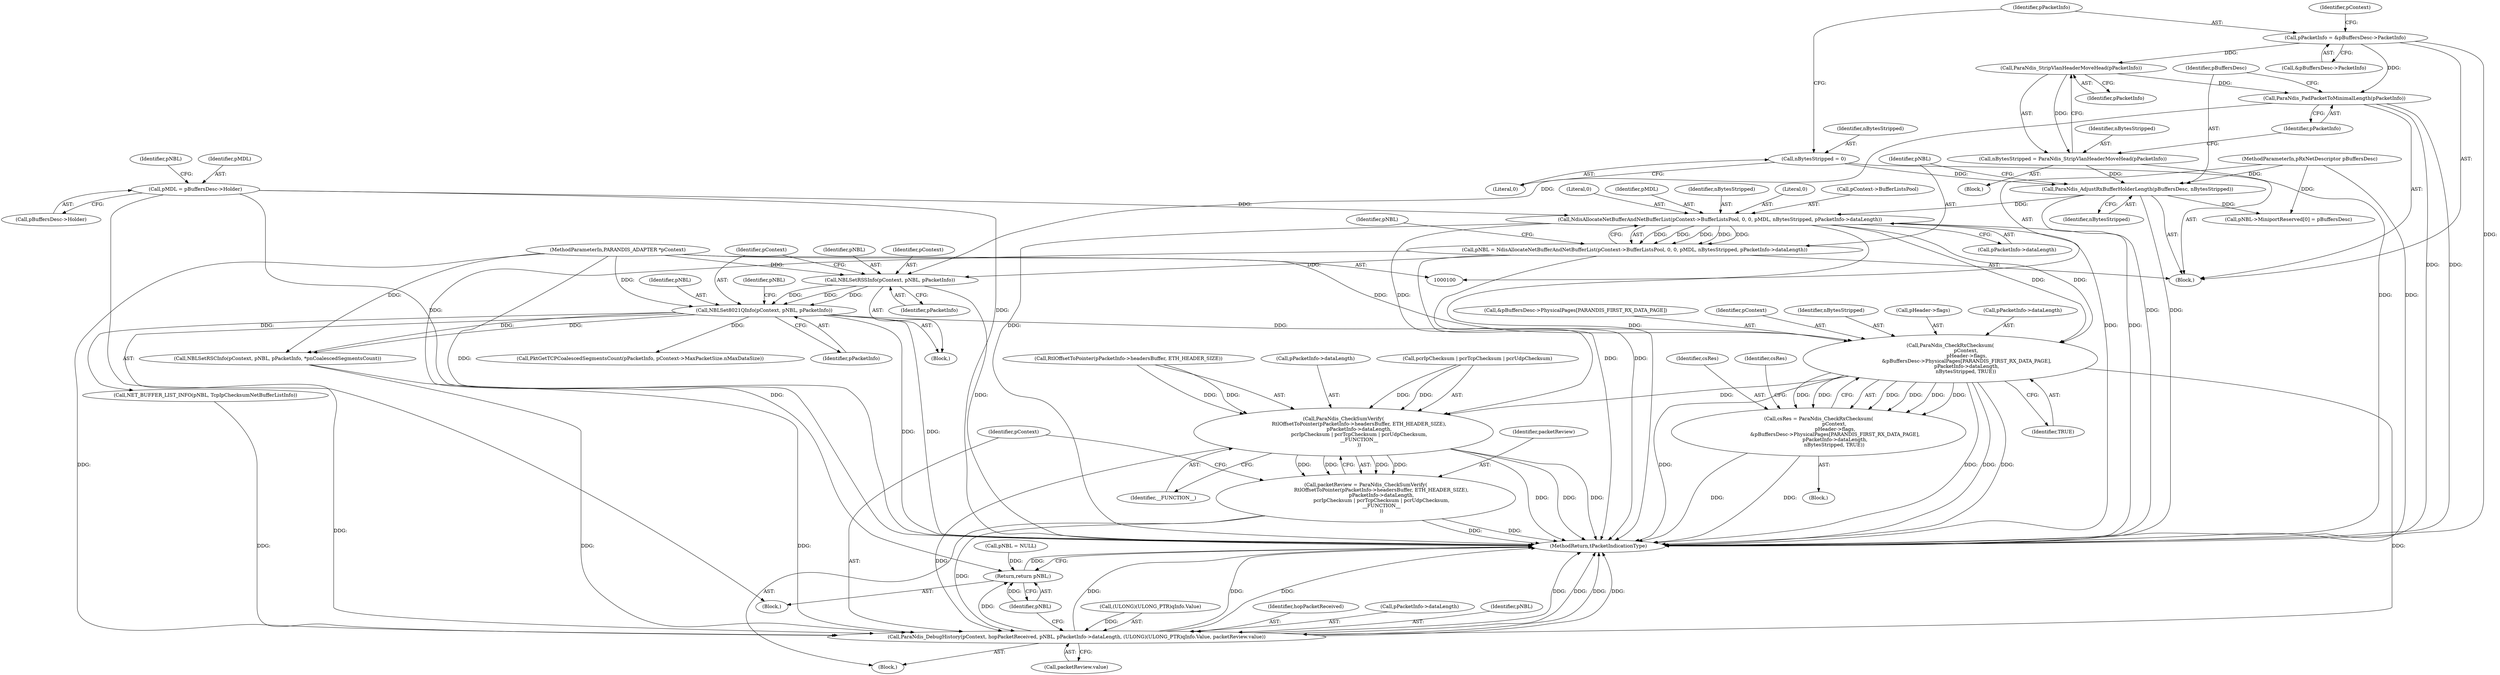 digraph "0_kvm-guest-drivers-windows_723416fa4210b7464b28eab89cc76252e6193ac1_6@array" {
"1000229" [label="(Call,ParaNdis_CheckRxChecksum(\n                    pContext,\n                     pHeader->flags,\n                     &pBuffersDesc->PhysicalPages[PARANDIS_FIRST_RX_DATA_PAGE],\n                     pPacketInfo->dataLength,\n                    nBytesStripped, TRUE))"];
"1000191" [label="(Call,NBLSet8021QInfo(pContext, pNBL, pPacketInfo))"];
"1000187" [label="(Call,NBLSetRSSInfo(pContext, pNBL, pPacketInfo))"];
"1000101" [label="(MethodParameterIn,PARANDIS_ADAPTER *pContext)"];
"1000151" [label="(Call,pNBL = NdisAllocateNetBufferAndNetBufferList(pContext->BufferListsPool, 0, 0, pMDL, nBytesStripped, pPacketInfo->dataLength))"];
"1000153" [label="(Call,NdisAllocateNetBufferAndNetBufferList(pContext->BufferListsPool, 0, 0, pMDL, nBytesStripped, pPacketInfo->dataLength))"];
"1000106" [label="(Call,pMDL = pBuffersDesc->Holder)"];
"1000148" [label="(Call,ParaNdis_AdjustRxBufferHolderLength(pBuffersDesc, nBytesStripped))"];
"1000102" [label="(MethodParameterIn,pRxNetDescriptor pBuffersDesc)"];
"1000142" [label="(Call,nBytesStripped = ParaNdis_StripVlanHeaderMoveHead(pPacketInfo))"];
"1000144" [label="(Call,ParaNdis_StripVlanHeaderMoveHead(pPacketInfo))"];
"1000127" [label="(Call,pPacketInfo = &pBuffersDesc->PacketInfo)"];
"1000123" [label="(Call,nBytesStripped = 0)"];
"1000146" [label="(Call,ParaNdis_PadPacketToMinimalLength(pPacketInfo))"];
"1000227" [label="(Call,csRes = ParaNdis_CheckRxChecksum(\n                    pContext,\n                     pHeader->flags,\n                     &pBuffersDesc->PhysicalPages[PARANDIS_FIRST_RX_DATA_PAGE],\n                     pPacketInfo->dataLength,\n                    nBytesStripped, TRUE))"];
"1000353" [label="(Call,ParaNdis_CheckSumVerify(\n                    RtlOffsetToPointer(pPacketInfo->headersBuffer, ETH_HEADER_SIZE),\n                    pPacketInfo->dataLength,\n                    pcrIpChecksum | pcrTcpChecksum | pcrUdpChecksum,\n                    __FUNCTION__\n                    ))"];
"1000351" [label="(Call,packetReview = ParaNdis_CheckSumVerify(\n                    RtlOffsetToPointer(pPacketInfo->headersBuffer, ETH_HEADER_SIZE),\n                    pPacketInfo->dataLength,\n                    pcrIpChecksum | pcrTcpChecksum | pcrUdpChecksum,\n                    __FUNCTION__\n                    ))"];
"1000368" [label="(Call,ParaNdis_DebugHistory(pContext, hopPacketReceived, pNBL, pPacketInfo->dataLength, (ULONG)(ULONG_PTR)qInfo.Value, packetReview.value))"];
"1000385" [label="(Return,return pNBL;)"];
"1000353" [label="(Call,ParaNdis_CheckSumVerify(\n                    RtlOffsetToPointer(pPacketInfo->headersBuffer, ETH_HEADER_SIZE),\n                    pPacketInfo->dataLength,\n                    pcrIpChecksum | pcrTcpChecksum | pcrUdpChecksum,\n                    __FUNCTION__\n                    ))"];
"1000352" [label="(Identifier,packetReview)"];
"1000123" [label="(Call,nBytesStripped = 0)"];
"1000226" [label="(Block,)"];
"1000145" [label="(Identifier,pPacketInfo)"];
"1000243" [label="(Identifier,nBytesStripped)"];
"1000362" [label="(Call,pcrIpChecksum | pcrTcpChecksum | pcrUdpChecksum)"];
"1000159" [label="(Identifier,pMDL)"];
"1000369" [label="(Identifier,pContext)"];
"1000151" [label="(Call,pNBL = NdisAllocateNetBufferAndNetBufferList(pContext->BufferListsPool, 0, 0, pMDL, nBytesStripped, pPacketInfo->dataLength))"];
"1000104" [label="(Block,)"];
"1000141" [label="(Block,)"];
"1000219" [label="(Call,NBLSetRSCInfo(pContext, pNBL, pPacketInfo, *pnCoalescedSegmentsCount))"];
"1000102" [label="(MethodParameterIn,pRxNetDescriptor pBuffersDesc)"];
"1000189" [label="(Identifier,pNBL)"];
"1000143" [label="(Identifier,nBytesStripped)"];
"1000375" [label="(Call,(ULONG)(ULONG_PTR)qInfo.Value)"];
"1000191" [label="(Call,NBLSet8021QInfo(pContext, pNBL, pPacketInfo))"];
"1000153" [label="(Call,NdisAllocateNetBufferAndNetBufferList(pContext->BufferListsPool, 0, 0, pMDL, nBytesStripped, pPacketInfo->dataLength))"];
"1000152" [label="(Identifier,pNBL)"];
"1000198" [label="(Identifier,pNBL)"];
"1000101" [label="(MethodParameterIn,PARANDIS_ADAPTER *pContext)"];
"1000194" [label="(Identifier,pPacketInfo)"];
"1000106" [label="(Call,pMDL = pBuffersDesc->Holder)"];
"1000150" [label="(Identifier,nBytesStripped)"];
"1000125" [label="(Literal,0)"];
"1000368" [label="(Call,ParaNdis_DebugHistory(pContext, hopPacketReceived, pNBL, pPacketInfo->dataLength, (ULONG)(ULONG_PTR)qInfo.Value, packetReview.value))"];
"1000190" [label="(Identifier,pPacketInfo)"];
"1000231" [label="(Call,pHeader->flags)"];
"1000121" [label="(Block,)"];
"1000136" [label="(Identifier,pContext)"];
"1000160" [label="(Identifier,nBytesStripped)"];
"1000195" [label="(Call,pNBL->MiniportReserved[0] = pBuffersDesc)"];
"1000386" [label="(Identifier,pNBL)"];
"1000127" [label="(Call,pPacketInfo = &pBuffersDesc->PacketInfo)"];
"1000165" [label="(Identifier,pNBL)"];
"1000166" [label="(Block,)"];
"1000385" [label="(Return,return pNBL;)"];
"1000188" [label="(Identifier,pContext)"];
"1000128" [label="(Identifier,pPacketInfo)"];
"1000247" [label="(Identifier,csRes)"];
"1000367" [label="(Identifier,__FUNCTION__)"];
"1000187" [label="(Call,NBLSetRSSInfo(pContext, pNBL, pPacketInfo))"];
"1000244" [label="(Identifier,TRUE)"];
"1000370" [label="(Identifier,hopPacketReceived)"];
"1000240" [label="(Call,pPacketInfo->dataLength)"];
"1000158" [label="(Literal,0)"];
"1000234" [label="(Call,&pBuffersDesc->PhysicalPages[PARANDIS_FIRST_RX_DATA_PAGE])"];
"1000354" [label="(Call,RtlOffsetToPointer(pPacketInfo->headersBuffer, ETH_HEADER_SIZE))"];
"1000359" [label="(Call,pPacketInfo->dataLength)"];
"1000230" [label="(Identifier,pContext)"];
"1000212" [label="(Call,PktGetTCPCoalescedSegmentsCount(pPacketInfo, pContext->MaxPacketSize.nMaxDataSize))"];
"1000154" [label="(Call,pContext->BufferListsPool)"];
"1000351" [label="(Call,packetReview = ParaNdis_CheckSumVerify(\n                    RtlOffsetToPointer(pPacketInfo->headersBuffer, ETH_HEADER_SIZE),\n                    pPacketInfo->dataLength,\n                    pcrIpChecksum | pcrTcpChecksum | pcrUdpChecksum,\n                    __FUNCTION__\n                    ))"];
"1000113" [label="(Identifier,pNBL)"];
"1000157" [label="(Literal,0)"];
"1000192" [label="(Identifier,pContext)"];
"1000229" [label="(Call,ParaNdis_CheckRxChecksum(\n                    pContext,\n                     pHeader->flags,\n                     &pBuffersDesc->PhysicalPages[PARANDIS_FIRST_RX_DATA_PAGE],\n                     pPacketInfo->dataLength,\n                    nBytesStripped, TRUE))"];
"1000372" [label="(Call,pPacketInfo->dataLength)"];
"1000147" [label="(Identifier,pPacketInfo)"];
"1000382" [label="(Call,packetReview.value)"];
"1000371" [label="(Identifier,pNBL)"];
"1000144" [label="(Call,ParaNdis_StripVlanHeaderMoveHead(pPacketInfo))"];
"1000228" [label="(Identifier,csRes)"];
"1000149" [label="(Identifier,pBuffersDesc)"];
"1000112" [label="(Call,pNBL = NULL)"];
"1000146" [label="(Call,ParaNdis_PadPacketToMinimalLength(pPacketInfo))"];
"1000387" [label="(MethodReturn,tPacketIndicationType)"];
"1000349" [label="(Block,)"];
"1000142" [label="(Call,nBytesStripped = ParaNdis_StripVlanHeaderMoveHead(pPacketInfo))"];
"1000108" [label="(Call,pBuffersDesc->Holder)"];
"1000161" [label="(Call,pPacketInfo->dataLength)"];
"1000107" [label="(Identifier,pMDL)"];
"1000148" [label="(Call,ParaNdis_AdjustRxBufferHolderLength(pBuffersDesc, nBytesStripped))"];
"1000193" [label="(Identifier,pNBL)"];
"1000129" [label="(Call,&pBuffersDesc->PacketInfo)"];
"1000227" [label="(Call,csRes = ParaNdis_CheckRxChecksum(\n                    pContext,\n                     pHeader->flags,\n                     &pBuffersDesc->PhysicalPages[PARANDIS_FIRST_RX_DATA_PAGE],\n                     pPacketInfo->dataLength,\n                    nBytesStripped, TRUE))"];
"1000323" [label="(Call,NET_BUFFER_LIST_INFO(pNBL, TcpIpChecksumNetBufferListInfo))"];
"1000124" [label="(Identifier,nBytesStripped)"];
"1000229" -> "1000227"  [label="AST: "];
"1000229" -> "1000244"  [label="CFG: "];
"1000230" -> "1000229"  [label="AST: "];
"1000231" -> "1000229"  [label="AST: "];
"1000234" -> "1000229"  [label="AST: "];
"1000240" -> "1000229"  [label="AST: "];
"1000243" -> "1000229"  [label="AST: "];
"1000244" -> "1000229"  [label="AST: "];
"1000227" -> "1000229"  [label="CFG: "];
"1000229" -> "1000387"  [label="DDG: "];
"1000229" -> "1000387"  [label="DDG: "];
"1000229" -> "1000387"  [label="DDG: "];
"1000229" -> "1000387"  [label="DDG: "];
"1000229" -> "1000227"  [label="DDG: "];
"1000229" -> "1000227"  [label="DDG: "];
"1000229" -> "1000227"  [label="DDG: "];
"1000229" -> "1000227"  [label="DDG: "];
"1000229" -> "1000227"  [label="DDG: "];
"1000229" -> "1000227"  [label="DDG: "];
"1000191" -> "1000229"  [label="DDG: "];
"1000101" -> "1000229"  [label="DDG: "];
"1000153" -> "1000229"  [label="DDG: "];
"1000153" -> "1000229"  [label="DDG: "];
"1000229" -> "1000353"  [label="DDG: "];
"1000229" -> "1000368"  [label="DDG: "];
"1000191" -> "1000166"  [label="AST: "];
"1000191" -> "1000194"  [label="CFG: "];
"1000192" -> "1000191"  [label="AST: "];
"1000193" -> "1000191"  [label="AST: "];
"1000194" -> "1000191"  [label="AST: "];
"1000198" -> "1000191"  [label="CFG: "];
"1000191" -> "1000387"  [label="DDG: "];
"1000191" -> "1000387"  [label="DDG: "];
"1000187" -> "1000191"  [label="DDG: "];
"1000187" -> "1000191"  [label="DDG: "];
"1000187" -> "1000191"  [label="DDG: "];
"1000101" -> "1000191"  [label="DDG: "];
"1000191" -> "1000212"  [label="DDG: "];
"1000191" -> "1000219"  [label="DDG: "];
"1000191" -> "1000219"  [label="DDG: "];
"1000191" -> "1000323"  [label="DDG: "];
"1000191" -> "1000368"  [label="DDG: "];
"1000187" -> "1000166"  [label="AST: "];
"1000187" -> "1000190"  [label="CFG: "];
"1000188" -> "1000187"  [label="AST: "];
"1000189" -> "1000187"  [label="AST: "];
"1000190" -> "1000187"  [label="AST: "];
"1000192" -> "1000187"  [label="CFG: "];
"1000187" -> "1000387"  [label="DDG: "];
"1000101" -> "1000187"  [label="DDG: "];
"1000151" -> "1000187"  [label="DDG: "];
"1000146" -> "1000187"  [label="DDG: "];
"1000101" -> "1000100"  [label="AST: "];
"1000101" -> "1000387"  [label="DDG: "];
"1000101" -> "1000219"  [label="DDG: "];
"1000101" -> "1000368"  [label="DDG: "];
"1000151" -> "1000121"  [label="AST: "];
"1000151" -> "1000153"  [label="CFG: "];
"1000152" -> "1000151"  [label="AST: "];
"1000153" -> "1000151"  [label="AST: "];
"1000165" -> "1000151"  [label="CFG: "];
"1000151" -> "1000387"  [label="DDG: "];
"1000151" -> "1000387"  [label="DDG: "];
"1000153" -> "1000151"  [label="DDG: "];
"1000153" -> "1000151"  [label="DDG: "];
"1000153" -> "1000151"  [label="DDG: "];
"1000153" -> "1000151"  [label="DDG: "];
"1000153" -> "1000151"  [label="DDG: "];
"1000151" -> "1000385"  [label="DDG: "];
"1000153" -> "1000161"  [label="CFG: "];
"1000154" -> "1000153"  [label="AST: "];
"1000157" -> "1000153"  [label="AST: "];
"1000158" -> "1000153"  [label="AST: "];
"1000159" -> "1000153"  [label="AST: "];
"1000160" -> "1000153"  [label="AST: "];
"1000161" -> "1000153"  [label="AST: "];
"1000153" -> "1000387"  [label="DDG: "];
"1000153" -> "1000387"  [label="DDG: "];
"1000153" -> "1000387"  [label="DDG: "];
"1000153" -> "1000387"  [label="DDG: "];
"1000106" -> "1000153"  [label="DDG: "];
"1000148" -> "1000153"  [label="DDG: "];
"1000153" -> "1000353"  [label="DDG: "];
"1000106" -> "1000104"  [label="AST: "];
"1000106" -> "1000108"  [label="CFG: "];
"1000107" -> "1000106"  [label="AST: "];
"1000108" -> "1000106"  [label="AST: "];
"1000113" -> "1000106"  [label="CFG: "];
"1000106" -> "1000387"  [label="DDG: "];
"1000106" -> "1000387"  [label="DDG: "];
"1000148" -> "1000121"  [label="AST: "];
"1000148" -> "1000150"  [label="CFG: "];
"1000149" -> "1000148"  [label="AST: "];
"1000150" -> "1000148"  [label="AST: "];
"1000152" -> "1000148"  [label="CFG: "];
"1000148" -> "1000387"  [label="DDG: "];
"1000148" -> "1000387"  [label="DDG: "];
"1000102" -> "1000148"  [label="DDG: "];
"1000142" -> "1000148"  [label="DDG: "];
"1000123" -> "1000148"  [label="DDG: "];
"1000148" -> "1000195"  [label="DDG: "];
"1000102" -> "1000100"  [label="AST: "];
"1000102" -> "1000387"  [label="DDG: "];
"1000102" -> "1000195"  [label="DDG: "];
"1000142" -> "1000141"  [label="AST: "];
"1000142" -> "1000144"  [label="CFG: "];
"1000143" -> "1000142"  [label="AST: "];
"1000144" -> "1000142"  [label="AST: "];
"1000147" -> "1000142"  [label="CFG: "];
"1000142" -> "1000387"  [label="DDG: "];
"1000144" -> "1000142"  [label="DDG: "];
"1000144" -> "1000145"  [label="CFG: "];
"1000145" -> "1000144"  [label="AST: "];
"1000127" -> "1000144"  [label="DDG: "];
"1000144" -> "1000146"  [label="DDG: "];
"1000127" -> "1000121"  [label="AST: "];
"1000127" -> "1000129"  [label="CFG: "];
"1000128" -> "1000127"  [label="AST: "];
"1000129" -> "1000127"  [label="AST: "];
"1000136" -> "1000127"  [label="CFG: "];
"1000127" -> "1000387"  [label="DDG: "];
"1000127" -> "1000146"  [label="DDG: "];
"1000123" -> "1000121"  [label="AST: "];
"1000123" -> "1000125"  [label="CFG: "];
"1000124" -> "1000123"  [label="AST: "];
"1000125" -> "1000123"  [label="AST: "];
"1000128" -> "1000123"  [label="CFG: "];
"1000146" -> "1000121"  [label="AST: "];
"1000146" -> "1000147"  [label="CFG: "];
"1000147" -> "1000146"  [label="AST: "];
"1000149" -> "1000146"  [label="CFG: "];
"1000146" -> "1000387"  [label="DDG: "];
"1000146" -> "1000387"  [label="DDG: "];
"1000227" -> "1000226"  [label="AST: "];
"1000228" -> "1000227"  [label="AST: "];
"1000247" -> "1000227"  [label="CFG: "];
"1000227" -> "1000387"  [label="DDG: "];
"1000227" -> "1000387"  [label="DDG: "];
"1000353" -> "1000351"  [label="AST: "];
"1000353" -> "1000367"  [label="CFG: "];
"1000354" -> "1000353"  [label="AST: "];
"1000359" -> "1000353"  [label="AST: "];
"1000362" -> "1000353"  [label="AST: "];
"1000367" -> "1000353"  [label="AST: "];
"1000351" -> "1000353"  [label="CFG: "];
"1000353" -> "1000387"  [label="DDG: "];
"1000353" -> "1000387"  [label="DDG: "];
"1000353" -> "1000387"  [label="DDG: "];
"1000353" -> "1000351"  [label="DDG: "];
"1000353" -> "1000351"  [label="DDG: "];
"1000353" -> "1000351"  [label="DDG: "];
"1000353" -> "1000351"  [label="DDG: "];
"1000354" -> "1000353"  [label="DDG: "];
"1000354" -> "1000353"  [label="DDG: "];
"1000362" -> "1000353"  [label="DDG: "];
"1000362" -> "1000353"  [label="DDG: "];
"1000353" -> "1000368"  [label="DDG: "];
"1000351" -> "1000349"  [label="AST: "];
"1000352" -> "1000351"  [label="AST: "];
"1000369" -> "1000351"  [label="CFG: "];
"1000351" -> "1000387"  [label="DDG: "];
"1000351" -> "1000387"  [label="DDG: "];
"1000351" -> "1000368"  [label="DDG: "];
"1000368" -> "1000349"  [label="AST: "];
"1000368" -> "1000382"  [label="CFG: "];
"1000369" -> "1000368"  [label="AST: "];
"1000370" -> "1000368"  [label="AST: "];
"1000371" -> "1000368"  [label="AST: "];
"1000372" -> "1000368"  [label="AST: "];
"1000375" -> "1000368"  [label="AST: "];
"1000382" -> "1000368"  [label="AST: "];
"1000386" -> "1000368"  [label="CFG: "];
"1000368" -> "1000387"  [label="DDG: "];
"1000368" -> "1000387"  [label="DDG: "];
"1000368" -> "1000387"  [label="DDG: "];
"1000368" -> "1000387"  [label="DDG: "];
"1000368" -> "1000387"  [label="DDG: "];
"1000368" -> "1000387"  [label="DDG: "];
"1000368" -> "1000387"  [label="DDG: "];
"1000219" -> "1000368"  [label="DDG: "];
"1000219" -> "1000368"  [label="DDG: "];
"1000323" -> "1000368"  [label="DDG: "];
"1000375" -> "1000368"  [label="DDG: "];
"1000368" -> "1000385"  [label="DDG: "];
"1000385" -> "1000104"  [label="AST: "];
"1000385" -> "1000386"  [label="CFG: "];
"1000386" -> "1000385"  [label="AST: "];
"1000387" -> "1000385"  [label="CFG: "];
"1000385" -> "1000387"  [label="DDG: "];
"1000386" -> "1000385"  [label="DDG: "];
"1000112" -> "1000385"  [label="DDG: "];
}
